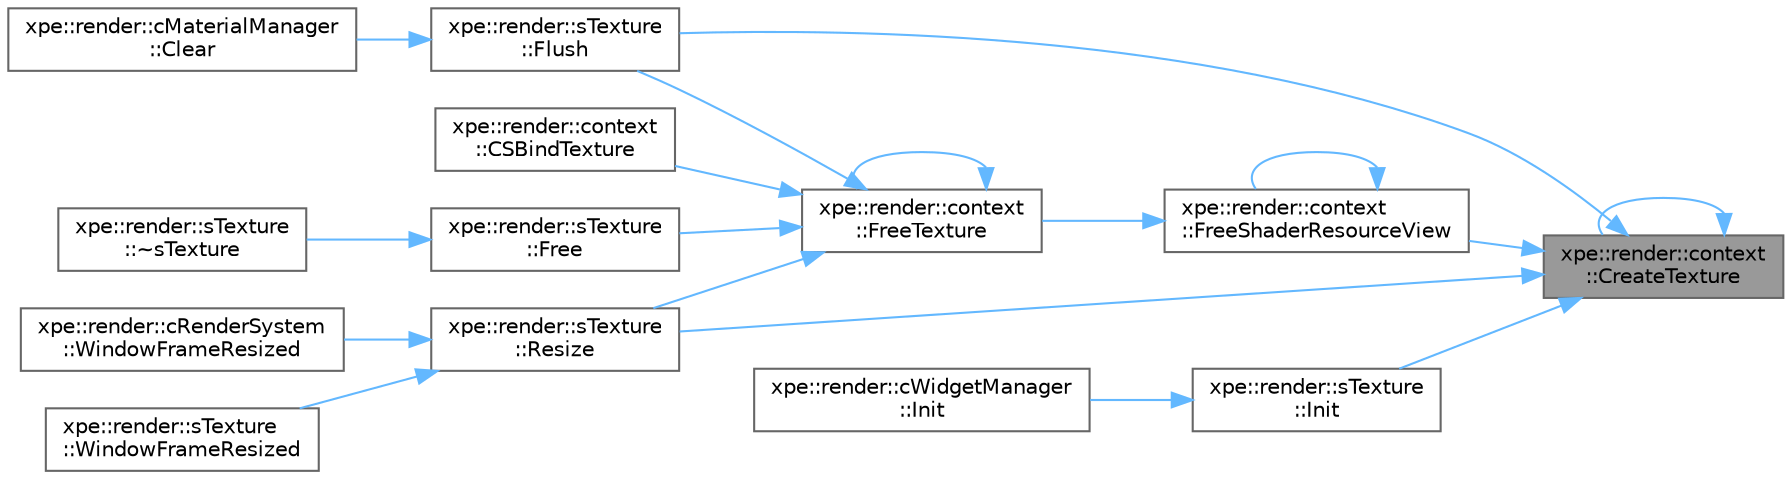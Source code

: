 digraph "xpe::render::context::CreateTexture"
{
 // LATEX_PDF_SIZE
  bgcolor="transparent";
  edge [fontname=Helvetica,fontsize=10,labelfontname=Helvetica,labelfontsize=10];
  node [fontname=Helvetica,fontsize=10,shape=box,height=0.2,width=0.4];
  rankdir="RL";
  Node1 [id="Node000001",label="xpe::render::context\l::CreateTexture",height=0.2,width=0.4,color="gray40", fillcolor="grey60", style="filled", fontcolor="black",tooltip=" "];
  Node1 -> Node1 [id="edge18_Node000001_Node000001",dir="back",color="steelblue1",style="solid",tooltip=" "];
  Node1 -> Node2 [id="edge19_Node000001_Node000002",dir="back",color="steelblue1",style="solid",tooltip=" "];
  Node2 [id="Node000002",label="xpe::render::sTexture\l::Flush",height=0.2,width=0.4,color="grey40", fillcolor="white", style="filled",URL="$structxpe_1_1render_1_1s_texture.html#a2cdf5d311c6d8c2f0f066e63a2cbb854",tooltip=" "];
  Node2 -> Node3 [id="edge20_Node000002_Node000003",dir="back",color="steelblue1",style="solid",tooltip=" "];
  Node3 [id="Node000003",label="xpe::render::cMaterialManager\l::Clear",height=0.2,width=0.4,color="grey40", fillcolor="white", style="filled",URL="$classxpe_1_1render_1_1c_material_manager.html#a842944eaf29305b77e95d8b9f18c728b",tooltip=" "];
  Node1 -> Node4 [id="edge21_Node000001_Node000004",dir="back",color="steelblue1",style="solid",tooltip=" "];
  Node4 [id="Node000004",label="xpe::render::context\l::FreeShaderResourceView",height=0.2,width=0.4,color="grey40", fillcolor="white", style="filled",URL="$namespacexpe_1_1render_1_1context.html#ab645a09c78f03af220fecf9d70f66046",tooltip=" "];
  Node4 -> Node4 [id="edge22_Node000004_Node000004",dir="back",color="steelblue1",style="solid",tooltip=" "];
  Node4 -> Node5 [id="edge23_Node000004_Node000005",dir="back",color="steelblue1",style="solid",tooltip=" "];
  Node5 [id="Node000005",label="xpe::render::context\l::FreeTexture",height=0.2,width=0.4,color="grey40", fillcolor="white", style="filled",URL="$namespacexpe_1_1render_1_1context.html#ad9f56074521a5a0ab26fdaea101b6f58",tooltip=" "];
  Node5 -> Node6 [id="edge24_Node000005_Node000006",dir="back",color="steelblue1",style="solid",tooltip=" "];
  Node6 [id="Node000006",label="xpe::render::context\l::CSBindTexture",height=0.2,width=0.4,color="grey40", fillcolor="white", style="filled",URL="$namespacexpe_1_1render_1_1context.html#a8ce54c738ddc67cc9d7a4deb84e1cfc5",tooltip=" "];
  Node5 -> Node2 [id="edge25_Node000005_Node000002",dir="back",color="steelblue1",style="solid",tooltip=" "];
  Node5 -> Node7 [id="edge26_Node000005_Node000007",dir="back",color="steelblue1",style="solid",tooltip=" "];
  Node7 [id="Node000007",label="xpe::render::sTexture\l::Free",height=0.2,width=0.4,color="grey40", fillcolor="white", style="filled",URL="$structxpe_1_1render_1_1s_texture.html#a9f477cd7cc9f05c9544b5cd7f864f8a4",tooltip=" "];
  Node7 -> Node8 [id="edge27_Node000007_Node000008",dir="back",color="steelblue1",style="solid",tooltip=" "];
  Node8 [id="Node000008",label="xpe::render::sTexture\l::~sTexture",height=0.2,width=0.4,color="grey40", fillcolor="white", style="filled",URL="$structxpe_1_1render_1_1s_texture.html#aacf76abd32ef8b66ad73b177086bb6fd",tooltip=" "];
  Node5 -> Node5 [id="edge28_Node000005_Node000005",dir="back",color="steelblue1",style="solid",tooltip=" "];
  Node5 -> Node9 [id="edge29_Node000005_Node000009",dir="back",color="steelblue1",style="solid",tooltip=" "];
  Node9 [id="Node000009",label="xpe::render::sTexture\l::Resize",height=0.2,width=0.4,color="grey40", fillcolor="white", style="filled",URL="$structxpe_1_1render_1_1s_texture.html#a972b174ae8fa4351f8cecf52e771b92b",tooltip=" "];
  Node9 -> Node10 [id="edge30_Node000009_Node000010",dir="back",color="steelblue1",style="solid",tooltip=" "];
  Node10 [id="Node000010",label="xpe::render::cRenderSystem\l::WindowFrameResized",height=0.2,width=0.4,color="grey40", fillcolor="white", style="filled",URL="$classxpe_1_1render_1_1c_render_system.html#a7b60a7e2b3cfc9089bfda515a12f7984",tooltip=" "];
  Node9 -> Node11 [id="edge31_Node000009_Node000011",dir="back",color="steelblue1",style="solid",tooltip=" "];
  Node11 [id="Node000011",label="xpe::render::sTexture\l::WindowFrameResized",height=0.2,width=0.4,color="grey40", fillcolor="white", style="filled",URL="$structxpe_1_1render_1_1s_texture.html#af387596e9480a6ea1647b59a5cf59da2",tooltip=" "];
  Node1 -> Node12 [id="edge32_Node000001_Node000012",dir="back",color="steelblue1",style="solid",tooltip=" "];
  Node12 [id="Node000012",label="xpe::render::sTexture\l::Init",height=0.2,width=0.4,color="grey40", fillcolor="white", style="filled",URL="$structxpe_1_1render_1_1s_texture.html#a266c9db8925ad6755a455f20f1375e52",tooltip=" "];
  Node12 -> Node13 [id="edge33_Node000012_Node000013",dir="back",color="steelblue1",style="solid",tooltip=" "];
  Node13 [id="Node000013",label="xpe::render::cWidgetManager\l::Init",height=0.2,width=0.4,color="grey40", fillcolor="white", style="filled",URL="$classxpe_1_1render_1_1c_widget_manager.html#a4d08e3ea21dc782147a000446ff780c7",tooltip=" "];
  Node1 -> Node9 [id="edge34_Node000001_Node000009",dir="back",color="steelblue1",style="solid",tooltip=" "];
}
